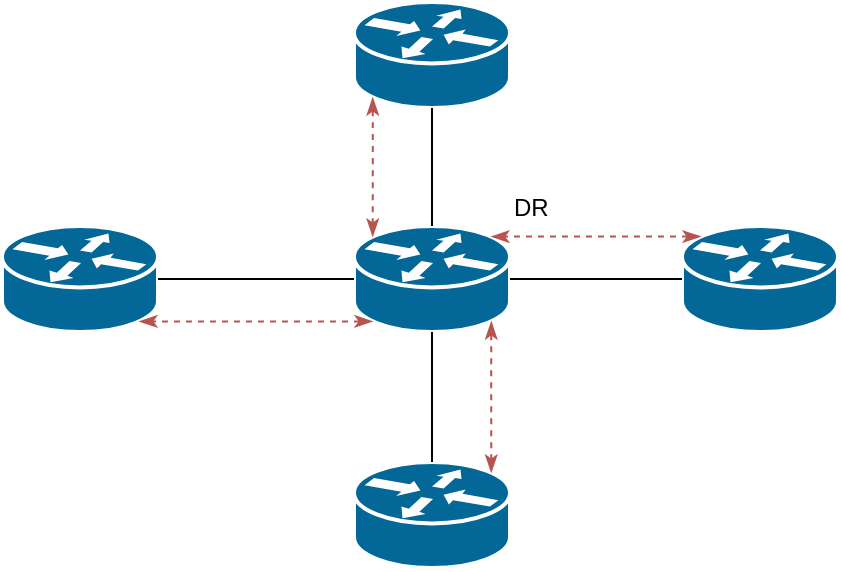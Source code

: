 <mxfile version="12.9.3" type="device"><diagram id="-HJATQSAWYVLQZ0f5Nkx" name="Page-1"><mxGraphModel dx="760" dy="439" grid="1" gridSize="10" guides="1" tooltips="1" connect="1" arrows="1" fold="1" page="1" pageScale="1" pageWidth="850" pageHeight="1100" math="0" shadow="0"><root><mxCell id="0"/><mxCell id="1" parent="0"/><mxCell id="heRKDUJ-Sm3asS9ob9vJ-1" value="" style="shape=mxgraph.cisco.routers.router;html=1;pointerEvents=1;dashed=0;fillColor=#036897;strokeColor=#ffffff;strokeWidth=2;verticalLabelPosition=bottom;verticalAlign=top;align=center;outlineConnect=0;" vertex="1" parent="1"><mxGeometry x="386" y="20" width="78" height="53" as="geometry"/></mxCell><mxCell id="heRKDUJ-Sm3asS9ob9vJ-2" value="" style="shape=mxgraph.cisco.routers.router;html=1;pointerEvents=1;dashed=0;fillColor=#036897;strokeColor=#ffffff;strokeWidth=2;verticalLabelPosition=bottom;verticalAlign=top;align=center;outlineConnect=0;" vertex="1" parent="1"><mxGeometry x="210" y="132" width="78" height="53" as="geometry"/></mxCell><mxCell id="heRKDUJ-Sm3asS9ob9vJ-3" value="" style="shape=mxgraph.cisco.routers.router;html=1;pointerEvents=1;dashed=0;fillColor=#036897;strokeColor=#ffffff;strokeWidth=2;verticalLabelPosition=bottom;verticalAlign=top;align=center;outlineConnect=0;" vertex="1" parent="1"><mxGeometry x="386" y="250" width="78" height="53" as="geometry"/></mxCell><mxCell id="heRKDUJ-Sm3asS9ob9vJ-4" value="" style="shape=mxgraph.cisco.routers.router;html=1;pointerEvents=1;dashed=0;fillColor=#036897;strokeColor=#ffffff;strokeWidth=2;verticalLabelPosition=bottom;verticalAlign=top;align=center;outlineConnect=0;" vertex="1" parent="1"><mxGeometry x="550" y="132" width="78" height="53" as="geometry"/></mxCell><mxCell id="heRKDUJ-Sm3asS9ob9vJ-11" value="DR" style="shape=mxgraph.cisco.routers.router;html=1;pointerEvents=1;dashed=0;fillColor=#036897;strokeColor=#ffffff;strokeWidth=2;verticalLabelPosition=top;verticalAlign=bottom;align=left;outlineConnect=0;labelPosition=right;" vertex="1" parent="1"><mxGeometry x="386" y="132" width="78" height="53" as="geometry"/></mxCell><mxCell id="heRKDUJ-Sm3asS9ob9vJ-12" value="" style="endArrow=none;html=1;entryX=0;entryY=0.5;entryDx=0;entryDy=0;entryPerimeter=0;exitX=1;exitY=0.5;exitDx=0;exitDy=0;exitPerimeter=0;" edge="1" parent="1" source="heRKDUJ-Sm3asS9ob9vJ-2" target="heRKDUJ-Sm3asS9ob9vJ-11"><mxGeometry width="50" height="50" relative="1" as="geometry"><mxPoint x="320" y="150" as="sourcePoint"/><mxPoint x="370" y="100" as="targetPoint"/></mxGeometry></mxCell><mxCell id="heRKDUJ-Sm3asS9ob9vJ-13" value="" style="endArrow=none;html=1;entryX=0.5;entryY=0;entryDx=0;entryDy=0;entryPerimeter=0;exitX=0.5;exitY=1;exitDx=0;exitDy=0;exitPerimeter=0;" edge="1" parent="1" source="heRKDUJ-Sm3asS9ob9vJ-1" target="heRKDUJ-Sm3asS9ob9vJ-11"><mxGeometry width="50" height="50" relative="1" as="geometry"><mxPoint x="327" y="100" as="sourcePoint"/><mxPoint x="425" y="100" as="targetPoint"/></mxGeometry></mxCell><mxCell id="heRKDUJ-Sm3asS9ob9vJ-14" value="" style="endArrow=none;html=1;entryX=0;entryY=0.5;entryDx=0;entryDy=0;entryPerimeter=0;exitX=1;exitY=0.5;exitDx=0;exitDy=0;exitPerimeter=0;" edge="1" parent="1" source="heRKDUJ-Sm3asS9ob9vJ-11" target="heRKDUJ-Sm3asS9ob9vJ-4"><mxGeometry width="50" height="50" relative="1" as="geometry"><mxPoint x="480" y="132" as="sourcePoint"/><mxPoint x="530" y="82" as="targetPoint"/></mxGeometry></mxCell><mxCell id="heRKDUJ-Sm3asS9ob9vJ-15" value="" style="endArrow=none;html=1;entryX=0.5;entryY=1;entryDx=0;entryDy=0;entryPerimeter=0;exitX=0.5;exitY=0;exitDx=0;exitDy=0;exitPerimeter=0;" edge="1" parent="1" source="heRKDUJ-Sm3asS9ob9vJ-3" target="heRKDUJ-Sm3asS9ob9vJ-11"><mxGeometry width="50" height="50" relative="1" as="geometry"><mxPoint x="308" y="178.5" as="sourcePoint"/><mxPoint x="406" y="178.5" as="targetPoint"/></mxGeometry></mxCell><mxCell id="heRKDUJ-Sm3asS9ob9vJ-29" value="" style="endArrow=classicThin;dashed=1;html=1;fillColor=#f8cecc;strokeColor=#b85450;edgeStyle=orthogonalEdgeStyle;endFill=1;startArrow=classicThin;startFill=1;entryX=0.12;entryY=0.1;entryDx=0;entryDy=0;entryPerimeter=0;exitX=0.12;exitY=0.9;exitDx=0;exitDy=0;exitPerimeter=0;" edge="1" parent="1" source="heRKDUJ-Sm3asS9ob9vJ-1" target="heRKDUJ-Sm3asS9ob9vJ-11"><mxGeometry width="50" height="50" relative="1" as="geometry"><mxPoint x="391" y="90" as="sourcePoint"/><mxPoint x="390.97" y="206.5" as="targetPoint"/><Array as="points"><mxPoint x="395" y="90"/><mxPoint x="395" y="137"/></Array></mxGeometry></mxCell><mxCell id="heRKDUJ-Sm3asS9ob9vJ-31" value="" style="endArrow=classicThin;dashed=1;html=1;fillColor=#f8cecc;strokeColor=#b85450;edgeStyle=orthogonalEdgeStyle;endFill=1;startArrow=classicThin;startFill=1;entryX=0.88;entryY=0.1;entryDx=0;entryDy=0;entryPerimeter=0;exitX=0.12;exitY=0.1;exitDx=0;exitDy=0;exitPerimeter=0;" edge="1" parent="1" source="heRKDUJ-Sm3asS9ob9vJ-4" target="heRKDUJ-Sm3asS9ob9vJ-11"><mxGeometry width="50" height="50" relative="1" as="geometry"><mxPoint x="405.36" y="77.7" as="sourcePoint"/><mxPoint x="405.36" y="147.3" as="targetPoint"/><Array as="points"><mxPoint x="455" y="137"/></Array></mxGeometry></mxCell><mxCell id="heRKDUJ-Sm3asS9ob9vJ-32" value="" style="endArrow=classicThin;dashed=1;html=1;fillColor=#f8cecc;strokeColor=#b85450;edgeStyle=orthogonalEdgeStyle;endFill=1;startArrow=classicThin;startFill=1;entryX=0.88;entryY=0.9;entryDx=0;entryDy=0;entryPerimeter=0;exitX=0.12;exitY=0.9;exitDx=0;exitDy=0;exitPerimeter=0;" edge="1" parent="1" source="heRKDUJ-Sm3asS9ob9vJ-11" target="heRKDUJ-Sm3asS9ob9vJ-2"><mxGeometry width="50" height="50" relative="1" as="geometry"><mxPoint x="374.79" y="132.01" as="sourcePoint"/><mxPoint x="270.07" y="132.01" as="targetPoint"/><Array as="points"><mxPoint x="340" y="180"/><mxPoint x="340" y="180"/></Array></mxGeometry></mxCell><mxCell id="heRKDUJ-Sm3asS9ob9vJ-33" value="" style="endArrow=classicThin;dashed=1;html=1;fillColor=#f8cecc;strokeColor=#b85450;edgeStyle=orthogonalEdgeStyle;endFill=1;startArrow=classicThin;startFill=1;entryX=0.88;entryY=0.1;entryDx=0;entryDy=0;entryPerimeter=0;exitX=0.88;exitY=0.9;exitDx=0;exitDy=0;exitPerimeter=0;" edge="1" parent="1" source="heRKDUJ-Sm3asS9ob9vJ-11" target="heRKDUJ-Sm3asS9ob9vJ-3"><mxGeometry width="50" height="50" relative="1" as="geometry"><mxPoint x="463.43" y="185" as="sourcePoint"/><mxPoint x="463.43" y="254.6" as="targetPoint"/><Array as="points"><mxPoint x="455" y="207"/><mxPoint x="455" y="255"/></Array></mxGeometry></mxCell></root></mxGraphModel></diagram></mxfile>